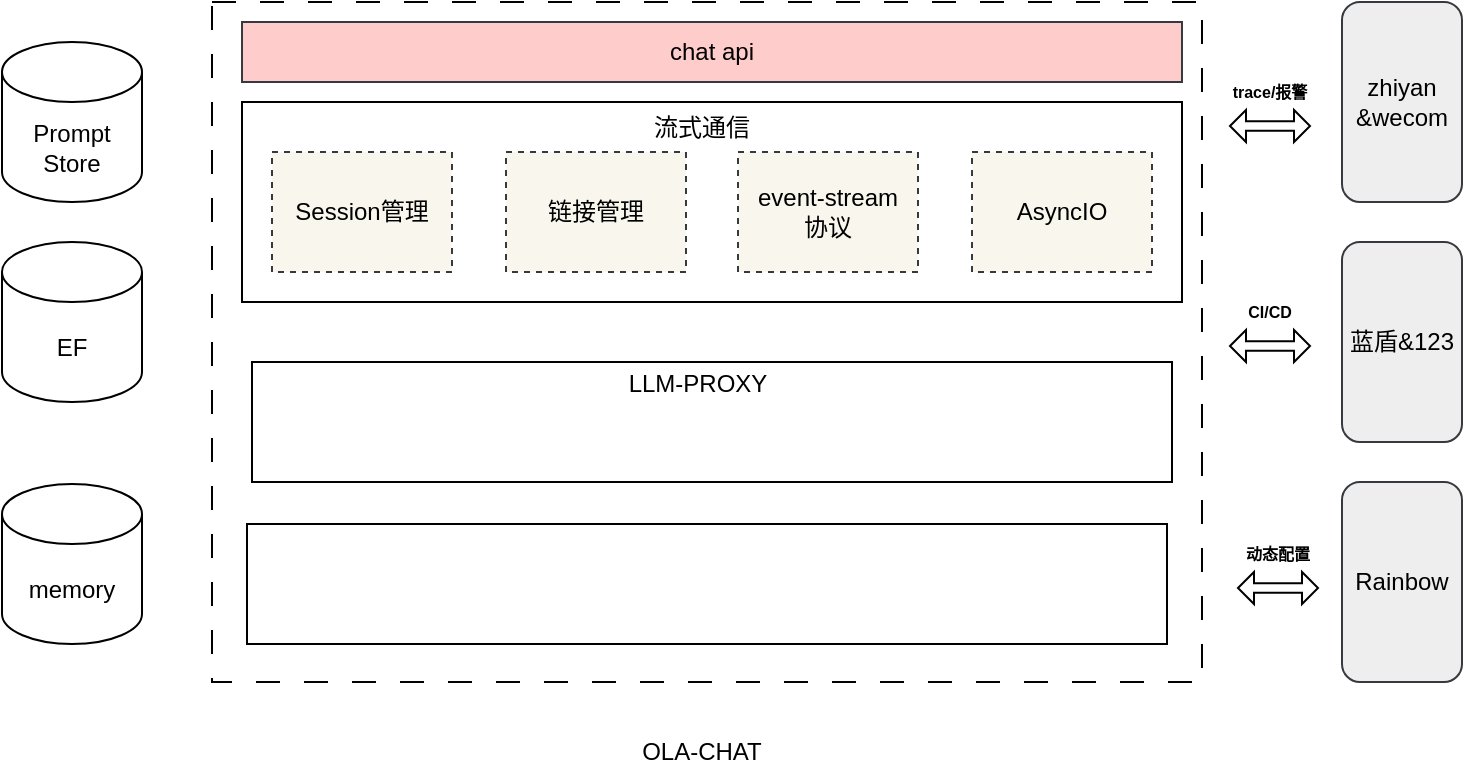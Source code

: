 <mxfile version="21.6.5" type="github">
  <diagram name="第 1 页" id="Aodn_OtiIQG-zDPt6BSK">
    <mxGraphModel dx="908" dy="614" grid="1" gridSize="10" guides="1" tooltips="1" connect="1" arrows="1" fold="1" page="1" pageScale="1" pageWidth="827" pageHeight="1169" math="0" shadow="0">
      <root>
        <mxCell id="0" />
        <mxCell id="1" parent="0" />
        <mxCell id="qZ7VDWAj0_7LaOEuKD66-3" value="" style="rounded=0;whiteSpace=wrap;html=1;fillColor=none;dashed=1;dashPattern=12 12;" vertex="1" parent="1">
          <mxGeometry x="135" y="80" width="495" height="340" as="geometry" />
        </mxCell>
        <mxCell id="qZ7VDWAj0_7LaOEuKD66-2" value="chat api" style="rounded=0;whiteSpace=wrap;html=1;fillColor=#ffcccc;strokeColor=#36393d;" vertex="1" parent="1">
          <mxGeometry x="150" y="90" width="470" height="30" as="geometry" />
        </mxCell>
        <mxCell id="qZ7VDWAj0_7LaOEuKD66-4" value="OLA-CHAT" style="text;html=1;strokeColor=none;fillColor=none;align=center;verticalAlign=middle;whiteSpace=wrap;rounded=0;" vertex="1" parent="1">
          <mxGeometry x="342" y="440" width="76" height="30" as="geometry" />
        </mxCell>
        <mxCell id="qZ7VDWAj0_7LaOEuKD66-5" value="zhiyan&lt;br&gt;&amp;amp;wecom" style="rounded=1;whiteSpace=wrap;html=1;fillColor=#eeeeee;strokeColor=#36393d;" vertex="1" parent="1">
          <mxGeometry x="700" y="80" width="60" height="100" as="geometry" />
        </mxCell>
        <mxCell id="qZ7VDWAj0_7LaOEuKD66-6" value="蓝盾&amp;amp;123" style="rounded=1;whiteSpace=wrap;html=1;fillColor=#eeeeee;strokeColor=#36393d;" vertex="1" parent="1">
          <mxGeometry x="700" y="200" width="60" height="100" as="geometry" />
        </mxCell>
        <mxCell id="qZ7VDWAj0_7LaOEuKD66-7" value="" style="rounded=0;whiteSpace=wrap;html=1;" vertex="1" parent="1">
          <mxGeometry x="152.5" y="341" width="460" height="60" as="geometry" />
        </mxCell>
        <mxCell id="qZ7VDWAj0_7LaOEuKD66-18" value="memory" style="shape=cylinder3;whiteSpace=wrap;html=1;boundedLbl=1;backgroundOutline=1;size=15;" vertex="1" parent="1">
          <mxGeometry x="30" y="321" width="70" height="80" as="geometry" />
        </mxCell>
        <mxCell id="qZ7VDWAj0_7LaOEuKD66-20" value="EF" style="shape=cylinder3;whiteSpace=wrap;html=1;boundedLbl=1;backgroundOutline=1;size=15;" vertex="1" parent="1">
          <mxGeometry x="30" y="200" width="70" height="80" as="geometry" />
        </mxCell>
        <mxCell id="qZ7VDWAj0_7LaOEuKD66-21" value="Prompt&lt;br&gt;Store" style="shape=cylinder3;whiteSpace=wrap;html=1;boundedLbl=1;backgroundOutline=1;size=15;" vertex="1" parent="1">
          <mxGeometry x="30" y="100" width="70" height="80" as="geometry" />
        </mxCell>
        <mxCell id="qZ7VDWAj0_7LaOEuKD66-22" value="Rainbow" style="rounded=1;whiteSpace=wrap;html=1;fillColor=#eeeeee;strokeColor=#36393d;" vertex="1" parent="1">
          <mxGeometry x="700" y="320" width="60" height="100" as="geometry" />
        </mxCell>
        <mxCell id="qZ7VDWAj0_7LaOEuKD66-23" value="" style="group" vertex="1" connectable="0" parent="1">
          <mxGeometry x="634" y="110" width="60" height="40" as="geometry" />
        </mxCell>
        <mxCell id="qZ7VDWAj0_7LaOEuKD66-16" value="&lt;b&gt;trace/报警&lt;/b&gt;" style="text;html=1;strokeColor=none;fillColor=none;align=center;verticalAlign=middle;whiteSpace=wrap;rounded=0;fontSize=8;" vertex="1" parent="qZ7VDWAj0_7LaOEuKD66-23">
          <mxGeometry width="60" height="30" as="geometry" />
        </mxCell>
        <mxCell id="qZ7VDWAj0_7LaOEuKD66-17" value="" style="shape=doubleArrow;whiteSpace=wrap;html=1;" vertex="1" parent="qZ7VDWAj0_7LaOEuKD66-23">
          <mxGeometry x="10" y="24" width="40" height="16" as="geometry" />
        </mxCell>
        <mxCell id="qZ7VDWAj0_7LaOEuKD66-26" value="" style="group" vertex="1" connectable="0" parent="1">
          <mxGeometry x="634" y="220" width="60" height="40" as="geometry" />
        </mxCell>
        <mxCell id="qZ7VDWAj0_7LaOEuKD66-25" value="" style="group" vertex="1" connectable="0" parent="qZ7VDWAj0_7LaOEuKD66-26">
          <mxGeometry width="60" height="40" as="geometry" />
        </mxCell>
        <mxCell id="qZ7VDWAj0_7LaOEuKD66-11" value="" style="shape=doubleArrow;whiteSpace=wrap;html=1;" vertex="1" parent="qZ7VDWAj0_7LaOEuKD66-25">
          <mxGeometry x="10" y="24" width="40" height="16" as="geometry" />
        </mxCell>
        <mxCell id="qZ7VDWAj0_7LaOEuKD66-12" value="&lt;b&gt;CI/CD&lt;/b&gt;" style="text;html=1;strokeColor=none;fillColor=none;align=center;verticalAlign=middle;whiteSpace=wrap;rounded=0;fontSize=8;" vertex="1" parent="qZ7VDWAj0_7LaOEuKD66-26">
          <mxGeometry width="60" height="30" as="geometry" />
        </mxCell>
        <mxCell id="qZ7VDWAj0_7LaOEuKD66-27" value="" style="group" vertex="1" connectable="0" parent="1">
          <mxGeometry x="638" y="341" width="60" height="40" as="geometry" />
        </mxCell>
        <mxCell id="qZ7VDWAj0_7LaOEuKD66-28" value="" style="group" vertex="1" connectable="0" parent="qZ7VDWAj0_7LaOEuKD66-27">
          <mxGeometry width="60" height="40" as="geometry" />
        </mxCell>
        <mxCell id="qZ7VDWAj0_7LaOEuKD66-29" value="" style="shape=doubleArrow;whiteSpace=wrap;html=1;" vertex="1" parent="qZ7VDWAj0_7LaOEuKD66-28">
          <mxGeometry x="10" y="24" width="40" height="16" as="geometry" />
        </mxCell>
        <mxCell id="qZ7VDWAj0_7LaOEuKD66-30" value="&lt;b&gt;动态配置&lt;/b&gt;" style="text;html=1;strokeColor=none;fillColor=none;align=center;verticalAlign=middle;whiteSpace=wrap;rounded=0;fontSize=8;" vertex="1" parent="qZ7VDWAj0_7LaOEuKD66-27">
          <mxGeometry width="60" height="30" as="geometry" />
        </mxCell>
        <mxCell id="qZ7VDWAj0_7LaOEuKD66-36" value="" style="group" vertex="1" connectable="0" parent="1">
          <mxGeometry x="150" y="130" width="470" height="100" as="geometry" />
        </mxCell>
        <mxCell id="qZ7VDWAj0_7LaOEuKD66-1" value="" style="rounded=0;whiteSpace=wrap;html=1;" vertex="1" parent="qZ7VDWAj0_7LaOEuKD66-36">
          <mxGeometry width="470" height="100" as="geometry" />
        </mxCell>
        <mxCell id="qZ7VDWAj0_7LaOEuKD66-32" value="链接管理" style="rounded=0;whiteSpace=wrap;html=1;fillColor=#f9f7ed;strokeColor=#36393d;dashed=1;" vertex="1" parent="qZ7VDWAj0_7LaOEuKD66-36">
          <mxGeometry x="132" y="25" width="90" height="60" as="geometry" />
        </mxCell>
        <mxCell id="qZ7VDWAj0_7LaOEuKD66-33" value="event-stream&lt;br&gt;协议" style="rounded=0;whiteSpace=wrap;html=1;fillColor=#f9f7ed;strokeColor=#36393d;dashed=1;" vertex="1" parent="qZ7VDWAj0_7LaOEuKD66-36">
          <mxGeometry x="248" y="25" width="90" height="60" as="geometry" />
        </mxCell>
        <mxCell id="qZ7VDWAj0_7LaOEuKD66-34" value="AsyncIO" style="rounded=0;whiteSpace=wrap;html=1;fillColor=#f9f7ed;strokeColor=#36393d;dashed=1;" vertex="1" parent="qZ7VDWAj0_7LaOEuKD66-36">
          <mxGeometry x="365" y="25" width="90" height="60" as="geometry" />
        </mxCell>
        <mxCell id="qZ7VDWAj0_7LaOEuKD66-35" value="流式通信" style="text;html=1;strokeColor=none;fillColor=none;align=center;verticalAlign=middle;whiteSpace=wrap;rounded=0;" vertex="1" parent="qZ7VDWAj0_7LaOEuKD66-36">
          <mxGeometry x="200" width="60" height="25" as="geometry" />
        </mxCell>
        <mxCell id="qZ7VDWAj0_7LaOEuKD66-45" value="Session管理" style="rounded=0;whiteSpace=wrap;html=1;fillColor=#f9f7ed;strokeColor=#36393d;dashed=1;" vertex="1" parent="qZ7VDWAj0_7LaOEuKD66-36">
          <mxGeometry x="15" y="25" width="90" height="60" as="geometry" />
        </mxCell>
        <mxCell id="qZ7VDWAj0_7LaOEuKD66-37" value="" style="rounded=0;whiteSpace=wrap;html=1;" vertex="1" parent="1">
          <mxGeometry x="155" y="260" width="460" height="60" as="geometry" />
        </mxCell>
        <mxCell id="qZ7VDWAj0_7LaOEuKD66-44" value="LLM-PROXY" style="text;html=1;strokeColor=none;fillColor=none;align=center;verticalAlign=middle;whiteSpace=wrap;rounded=0;" vertex="1" parent="1">
          <mxGeometry x="338" y="256" width="80" height="30" as="geometry" />
        </mxCell>
      </root>
    </mxGraphModel>
  </diagram>
</mxfile>
